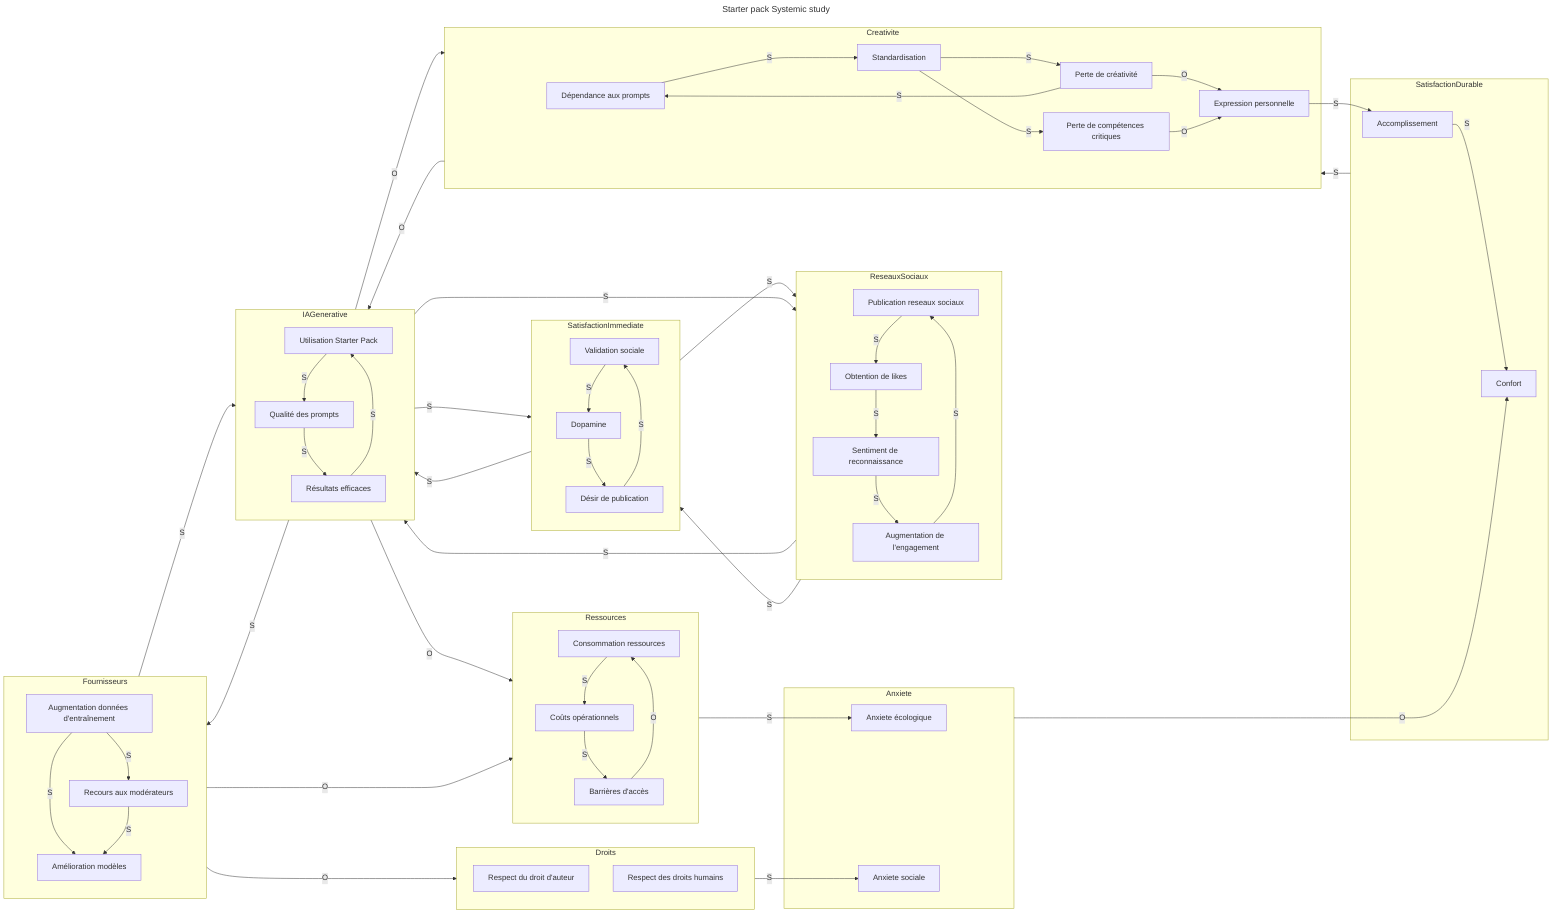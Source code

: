 ---
title: Starter pack Systemic study
---
graph LR
    subgraph IAGenerative
        A1["Utilisation Starter Pack"] -- S --> B1["Qualité des prompts"]
        B1 -- S --> C1["Résultats efficaces"]
        C1 -- S --> A1
    end

    subgraph SatisfactionImmediate
        E3["Validation sociale"] -- S --> F3["Dopamine"]
        F3 -- S --> G3["Désir de publication"]
        G3 -- S --> E3
		end

    subgraph SatisfactionDurable
				I4["Accomplissement"]
        I4 -- S --> J4["Confort"]
		end


	
		subgraph Anxiete
        E4["Anxiete écologique"] 
        F4["Anxiete sociale"]
    end
    
    subgraph ReseauxSociaux
        L1["Publication reseaux sociaux"]
        L1 -- S --> B2["Obtention de likes"]
        B2 -- S --> C2["Sentiment de reconnaissance"]
        C2 -- S --> D2["Augmentation de l'engagement"]
        D2 -- S --> L1
		end

	  subgraph Fournisseurs
        J1["Augmentation données d'entraînement"]
        J1 -- S --> K1["Amélioration modèles"]
        J1 -- S --> O1["Recours aux modérateurs"] 
        O1 -- S --> K1
    end


    subgraph Creativite
        D1["Dépendance aux prompts"] -- S --> E1["Standardisation"]
        E1 -- S --> F1["Perte de créativité"]
        E1 -- S --> F2["Perte de compétences critiques"]
        F1 -- S --> D1
        H4["Expression personnelle"] 
        F1 -- O --> H4
        F2 -- O --> H4      
    end

    subgraph Ressources
        G1["Consommation ressources"] -- S --> H1["Coûts opérationnels"]
        H1 -- S --> I1["Barrières d'accès"]
        I1 -- O --> G1
    end
   
	 subgraph Droits
        N1["Respect du droit d'auteur"] 
        P1["Respect des droits humains"] 
    end

    %% Connexions inter-systèmes
		IAGenerative -- S --> Fournisseurs
		IAGenerative -- S --> SatisfactionImmediate
		Fournisseurs -- S --> IAGenerative
		IAGenerative -- O --> Creativite
		Fournisseurs -- O --> Droits
		IAGenerative -- O --> Ressources
		Fournisseurs -- O --> Ressources
		ReseauxSociaux -- S --> IAGenerative
		SatisfactionImmediate -- S --> IAGenerative
		SatisfactionImmediate -- S --> ReseauxSociaux
   	ReseauxSociaux -- S --> SatisfactionImmediate
		IAGenerative -- S --> ReseauxSociaux
		Creativite -- O --> IAGenerative
		SatisfactionDurable -- S --> Creativite
		Ressources -- S --> E4
		Droits -- S --> F4
		H4 -- S --> I4
		Anxiete -- O --> J4

%% S = Boucle de renforcement (positive)
%% O = Boucle d'équilibrage (négative)
